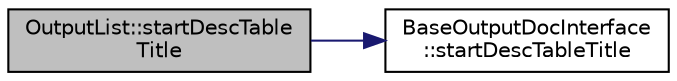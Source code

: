 digraph "OutputList::startDescTableTitle"
{
 // LATEX_PDF_SIZE
  edge [fontname="Helvetica",fontsize="10",labelfontname="Helvetica",labelfontsize="10"];
  node [fontname="Helvetica",fontsize="10",shape=record];
  rankdir="LR";
  Node1 [label="OutputList::startDescTable\lTitle",height=0.2,width=0.4,color="black", fillcolor="grey75", style="filled", fontcolor="black",tooltip=" "];
  Node1 -> Node2 [color="midnightblue",fontsize="10",style="solid",fontname="Helvetica"];
  Node2 [label="BaseOutputDocInterface\l::startDescTableTitle",height=0.2,width=0.4,color="black", fillcolor="white", style="filled",URL="$classBaseOutputDocInterface.html#a2a026821caecc0397f2c21fd1a1de095",tooltip=" "];
}
